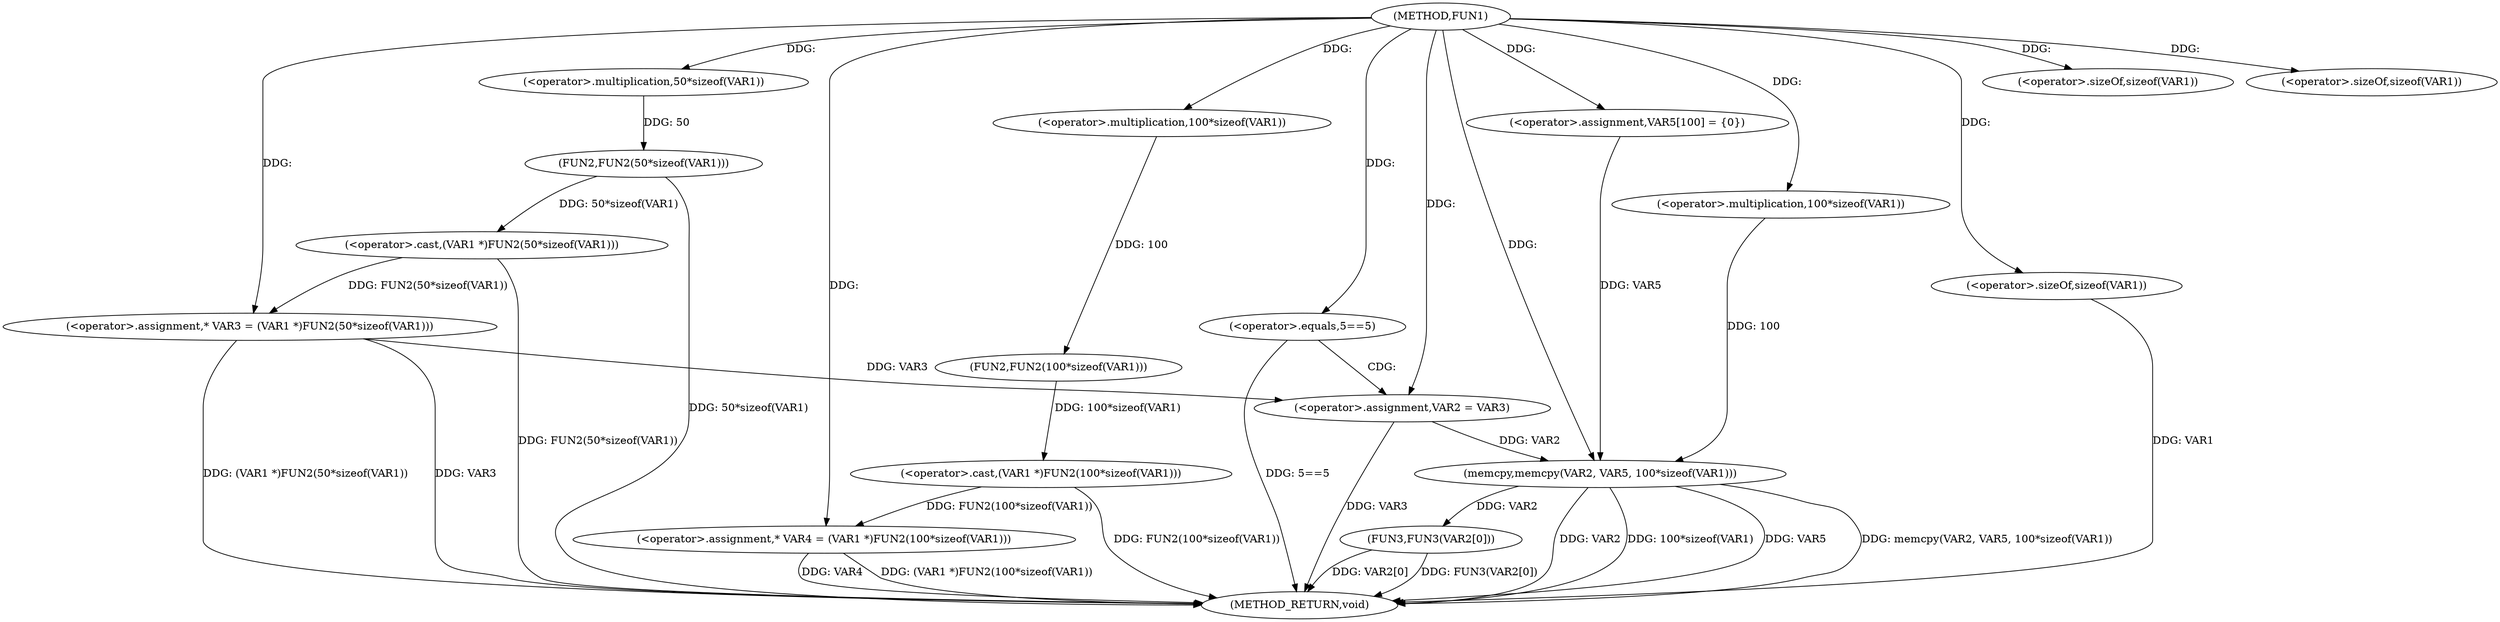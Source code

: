 digraph FUN1 {  
"1000100" [label = "(METHOD,FUN1)" ]
"1000146" [label = "(METHOD_RETURN,void)" ]
"1000104" [label = "(<operator>.assignment,* VAR3 = (VAR1 *)FUN2(50*sizeof(VAR1)))" ]
"1000106" [label = "(<operator>.cast,(VAR1 *)FUN2(50*sizeof(VAR1)))" ]
"1000108" [label = "(FUN2,FUN2(50*sizeof(VAR1)))" ]
"1000109" [label = "(<operator>.multiplication,50*sizeof(VAR1))" ]
"1000111" [label = "(<operator>.sizeOf,sizeof(VAR1))" ]
"1000114" [label = "(<operator>.assignment,* VAR4 = (VAR1 *)FUN2(100*sizeof(VAR1)))" ]
"1000116" [label = "(<operator>.cast,(VAR1 *)FUN2(100*sizeof(VAR1)))" ]
"1000118" [label = "(FUN2,FUN2(100*sizeof(VAR1)))" ]
"1000119" [label = "(<operator>.multiplication,100*sizeof(VAR1))" ]
"1000121" [label = "(<operator>.sizeOf,sizeof(VAR1))" ]
"1000124" [label = "(<operator>.equals,5==5)" ]
"1000128" [label = "(<operator>.assignment,VAR2 = VAR3)" ]
"1000133" [label = "(<operator>.assignment,VAR5[100] = {0})" ]
"1000135" [label = "(memcpy,memcpy(VAR2, VAR5, 100*sizeof(VAR1)))" ]
"1000138" [label = "(<operator>.multiplication,100*sizeof(VAR1))" ]
"1000140" [label = "(<operator>.sizeOf,sizeof(VAR1))" ]
"1000142" [label = "(FUN3,FUN3(VAR2[0]))" ]
  "1000128" -> "1000146"  [ label = "DDG: VAR3"] 
  "1000142" -> "1000146"  [ label = "DDG: FUN3(VAR2[0])"] 
  "1000106" -> "1000146"  [ label = "DDG: FUN2(50*sizeof(VAR1))"] 
  "1000104" -> "1000146"  [ label = "DDG: VAR3"] 
  "1000140" -> "1000146"  [ label = "DDG: VAR1"] 
  "1000114" -> "1000146"  [ label = "DDG: VAR4"] 
  "1000116" -> "1000146"  [ label = "DDG: FUN2(100*sizeof(VAR1))"] 
  "1000135" -> "1000146"  [ label = "DDG: memcpy(VAR2, VAR5, 100*sizeof(VAR1))"] 
  "1000114" -> "1000146"  [ label = "DDG: (VAR1 *)FUN2(100*sizeof(VAR1))"] 
  "1000124" -> "1000146"  [ label = "DDG: 5==5"] 
  "1000142" -> "1000146"  [ label = "DDG: VAR2[0]"] 
  "1000135" -> "1000146"  [ label = "DDG: VAR2"] 
  "1000135" -> "1000146"  [ label = "DDG: 100*sizeof(VAR1)"] 
  "1000135" -> "1000146"  [ label = "DDG: VAR5"] 
  "1000104" -> "1000146"  [ label = "DDG: (VAR1 *)FUN2(50*sizeof(VAR1))"] 
  "1000108" -> "1000146"  [ label = "DDG: 50*sizeof(VAR1)"] 
  "1000106" -> "1000104"  [ label = "DDG: FUN2(50*sizeof(VAR1))"] 
  "1000100" -> "1000104"  [ label = "DDG: "] 
  "1000108" -> "1000106"  [ label = "DDG: 50*sizeof(VAR1)"] 
  "1000109" -> "1000108"  [ label = "DDG: 50"] 
  "1000100" -> "1000109"  [ label = "DDG: "] 
  "1000100" -> "1000111"  [ label = "DDG: "] 
  "1000116" -> "1000114"  [ label = "DDG: FUN2(100*sizeof(VAR1))"] 
  "1000100" -> "1000114"  [ label = "DDG: "] 
  "1000118" -> "1000116"  [ label = "DDG: 100*sizeof(VAR1)"] 
  "1000119" -> "1000118"  [ label = "DDG: 100"] 
  "1000100" -> "1000119"  [ label = "DDG: "] 
  "1000100" -> "1000121"  [ label = "DDG: "] 
  "1000100" -> "1000124"  [ label = "DDG: "] 
  "1000104" -> "1000128"  [ label = "DDG: VAR3"] 
  "1000100" -> "1000128"  [ label = "DDG: "] 
  "1000100" -> "1000133"  [ label = "DDG: "] 
  "1000128" -> "1000135"  [ label = "DDG: VAR2"] 
  "1000100" -> "1000135"  [ label = "DDG: "] 
  "1000133" -> "1000135"  [ label = "DDG: VAR5"] 
  "1000138" -> "1000135"  [ label = "DDG: 100"] 
  "1000100" -> "1000138"  [ label = "DDG: "] 
  "1000100" -> "1000140"  [ label = "DDG: "] 
  "1000135" -> "1000142"  [ label = "DDG: VAR2"] 
  "1000124" -> "1000128"  [ label = "CDG: "] 
}
